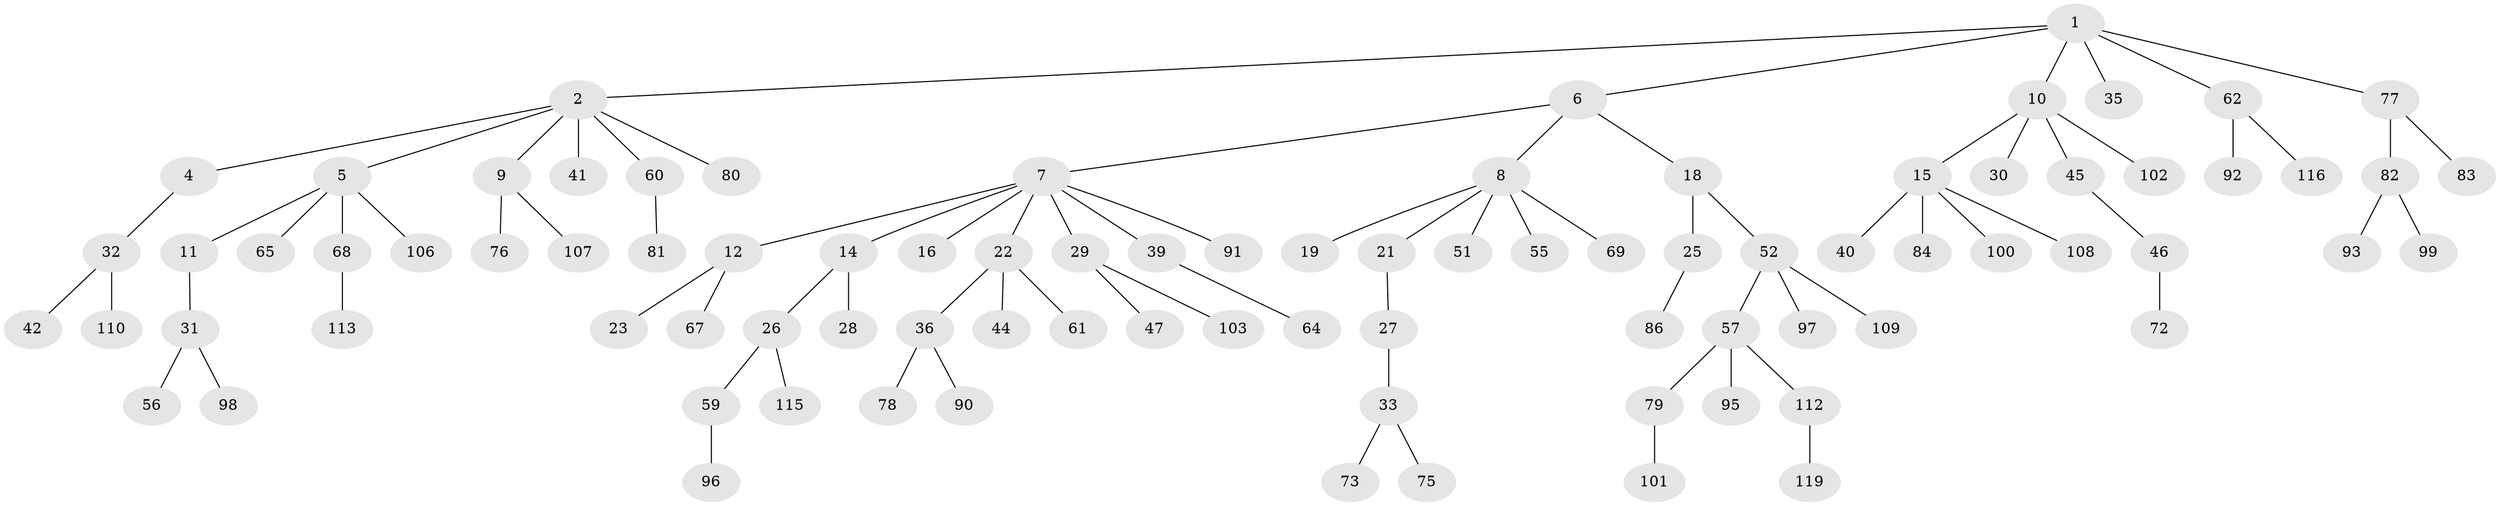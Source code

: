// original degree distribution, {6: 0.007936507936507936, 5: 0.03968253968253968, 4: 0.07142857142857142, 3: 0.14285714285714285, 8: 0.007936507936507936, 2: 0.23015873015873015, 1: 0.5}
// Generated by graph-tools (version 1.1) at 2025/11/02/27/25 16:11:27]
// undirected, 88 vertices, 87 edges
graph export_dot {
graph [start="1"]
  node [color=gray90,style=filled];
  1 [super="+13"];
  2 [super="+3"];
  4 [super="+88"];
  5 [super="+38"];
  6;
  7 [super="+17"];
  8 [super="+50"];
  9 [super="+66"];
  10 [super="+24"];
  11;
  12 [super="+20"];
  14;
  15 [super="+37"];
  16 [super="+58"];
  18 [super="+63"];
  19;
  21 [super="+43"];
  22 [super="+34"];
  23;
  25;
  26 [super="+49"];
  27 [super="+126"];
  28;
  29 [super="+53"];
  30 [super="+89"];
  31;
  32;
  33 [super="+48"];
  35;
  36 [super="+54"];
  39;
  40;
  41 [super="+71"];
  42;
  44;
  45;
  46 [super="+87"];
  47;
  51;
  52 [super="+94"];
  55;
  56;
  57 [super="+85"];
  59 [super="+104"];
  60 [super="+74"];
  61;
  62;
  64;
  65;
  67 [super="+70"];
  68;
  69;
  72 [super="+122"];
  73;
  75;
  76;
  77;
  78;
  79 [super="+117"];
  80;
  81;
  82 [super="+105"];
  83;
  84;
  86;
  90;
  91 [super="+120"];
  92 [super="+124"];
  93;
  95 [super="+118"];
  96 [super="+125"];
  97;
  98 [super="+111"];
  99;
  100 [super="+114"];
  101;
  102;
  103 [super="+123"];
  106;
  107;
  108;
  109;
  110;
  112;
  113;
  115;
  116;
  119 [super="+121"];
  1 -- 2;
  1 -- 6;
  1 -- 10;
  1 -- 35;
  1 -- 62;
  1 -- 77;
  2 -- 5;
  2 -- 9;
  2 -- 60;
  2 -- 80;
  2 -- 41;
  2 -- 4;
  4 -- 32;
  5 -- 11;
  5 -- 68;
  5 -- 65;
  5 -- 106;
  6 -- 7;
  6 -- 8;
  6 -- 18;
  7 -- 12;
  7 -- 14;
  7 -- 16;
  7 -- 22;
  7 -- 29;
  7 -- 91;
  7 -- 39;
  8 -- 19;
  8 -- 21;
  8 -- 55;
  8 -- 51;
  8 -- 69;
  9 -- 76;
  9 -- 107;
  10 -- 15;
  10 -- 30;
  10 -- 102;
  10 -- 45;
  11 -- 31;
  12 -- 23;
  12 -- 67;
  14 -- 26;
  14 -- 28;
  15 -- 40;
  15 -- 100;
  15 -- 108;
  15 -- 84;
  18 -- 25;
  18 -- 52;
  21 -- 27;
  22 -- 44;
  22 -- 61;
  22 -- 36;
  25 -- 86;
  26 -- 115;
  26 -- 59;
  27 -- 33;
  29 -- 47;
  29 -- 103;
  31 -- 56;
  31 -- 98;
  32 -- 42;
  32 -- 110;
  33 -- 73;
  33 -- 75;
  36 -- 78;
  36 -- 90;
  39 -- 64;
  45 -- 46;
  46 -- 72;
  52 -- 57;
  52 -- 97;
  52 -- 109;
  57 -- 79;
  57 -- 112;
  57 -- 95;
  59 -- 96;
  60 -- 81;
  62 -- 92;
  62 -- 116;
  68 -- 113;
  77 -- 82;
  77 -- 83;
  79 -- 101;
  82 -- 93;
  82 -- 99;
  112 -- 119;
}
